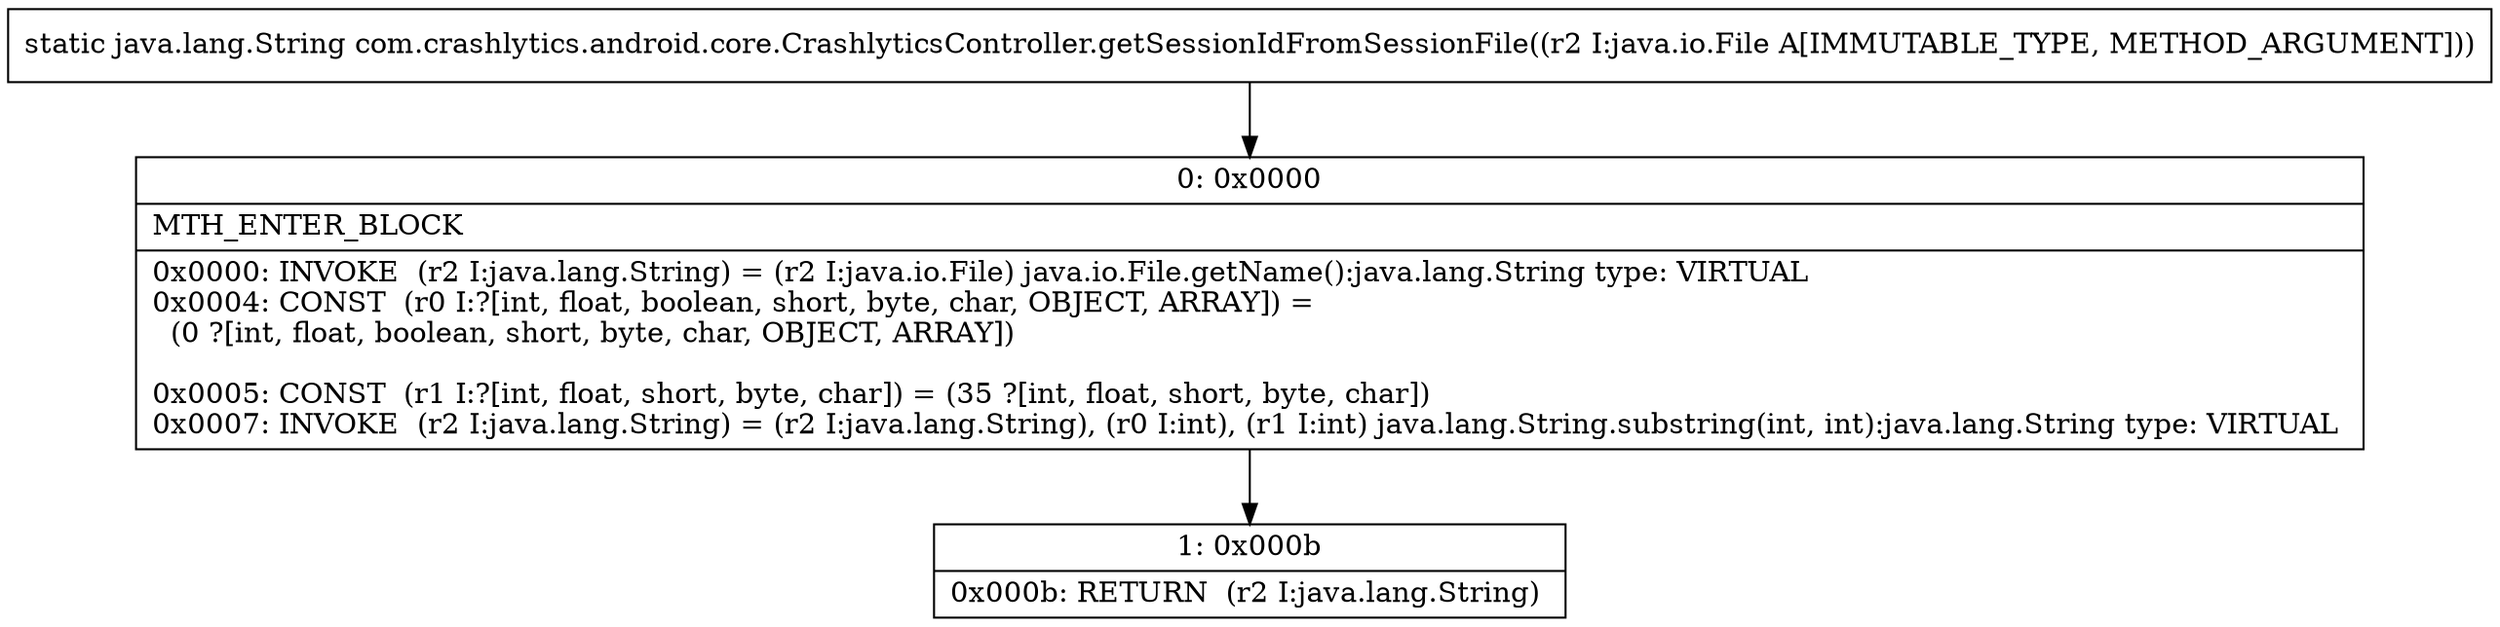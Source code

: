 digraph "CFG forcom.crashlytics.android.core.CrashlyticsController.getSessionIdFromSessionFile(Ljava\/io\/File;)Ljava\/lang\/String;" {
Node_0 [shape=record,label="{0\:\ 0x0000|MTH_ENTER_BLOCK\l|0x0000: INVOKE  (r2 I:java.lang.String) = (r2 I:java.io.File) java.io.File.getName():java.lang.String type: VIRTUAL \l0x0004: CONST  (r0 I:?[int, float, boolean, short, byte, char, OBJECT, ARRAY]) = \l  (0 ?[int, float, boolean, short, byte, char, OBJECT, ARRAY])\l \l0x0005: CONST  (r1 I:?[int, float, short, byte, char]) = (35 ?[int, float, short, byte, char]) \l0x0007: INVOKE  (r2 I:java.lang.String) = (r2 I:java.lang.String), (r0 I:int), (r1 I:int) java.lang.String.substring(int, int):java.lang.String type: VIRTUAL \l}"];
Node_1 [shape=record,label="{1\:\ 0x000b|0x000b: RETURN  (r2 I:java.lang.String) \l}"];
MethodNode[shape=record,label="{static java.lang.String com.crashlytics.android.core.CrashlyticsController.getSessionIdFromSessionFile((r2 I:java.io.File A[IMMUTABLE_TYPE, METHOD_ARGUMENT])) }"];
MethodNode -> Node_0;
Node_0 -> Node_1;
}

